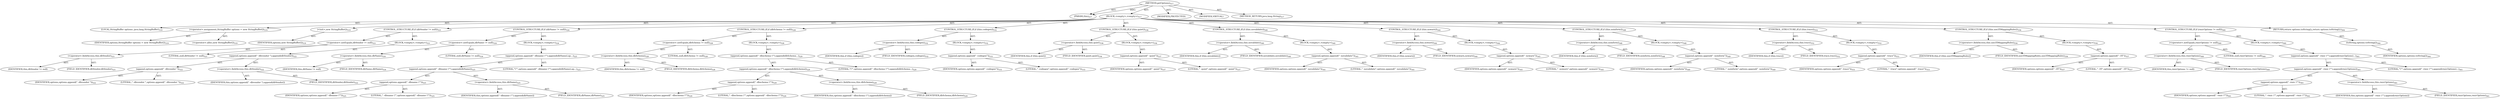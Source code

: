 digraph "getOptions" {  
"111669149723" [label = <(METHOD,getOptions)<SUB>517</SUB>> ]
"115964117051" [label = <(PARAM,this)<SUB>517</SUB>> ]
"25769803820" [label = <(BLOCK,&lt;empty&gt;,&lt;empty&gt;)<SUB>517</SUB>> ]
"94489280527" [label = <(LOCAL,StringBuffer options: java.lang.StringBuffer)<SUB>519</SUB>> ]
"30064771255" [label = <(&lt;operator&gt;.assignment,StringBuffer options = new StringBuffer())<SUB>519</SUB>> ]
"68719476906" [label = <(IDENTIFIER,options,StringBuffer options = new StringBuffer())<SUB>519</SUB>> ]
"30064771256" [label = <(&lt;operator&gt;.alloc,new StringBuffer())<SUB>519</SUB>> ]
"30064771257" [label = <(&lt;init&gt;,new StringBuffer())<SUB>519</SUB>> ]
"68719476907" [label = <(IDENTIFIER,options,new StringBuffer())<SUB>519</SUB>> ]
"47244640271" [label = <(CONTROL_STRUCTURE,IF,if (dbVendor != null))<SUB>521</SUB>> ]
"30064771258" [label = <(&lt;operator&gt;.notEquals,dbVendor != null)<SUB>521</SUB>> ]
"30064771259" [label = <(&lt;operator&gt;.fieldAccess,this.dbVendor)<SUB>521</SUB>> ]
"68719476908" [label = <(IDENTIFIER,this,dbVendor != null)> ]
"55834574899" [label = <(FIELD_IDENTIFIER,dbVendor,dbVendor)<SUB>521</SUB>> ]
"90194313242" [label = <(LITERAL,null,dbVendor != null)<SUB>521</SUB>> ]
"25769803821" [label = <(BLOCK,&lt;empty&gt;,&lt;empty&gt;)<SUB>521</SUB>> ]
"30064771260" [label = <(append,options.append(&quot; -dbvendor &quot;).append(dbVendor))<SUB>522</SUB>> ]
"30064771261" [label = <(append,options.append(&quot; -dbvendor &quot;))<SUB>522</SUB>> ]
"68719476909" [label = <(IDENTIFIER,options,options.append(&quot; -dbvendor &quot;))<SUB>522</SUB>> ]
"90194313243" [label = <(LITERAL,&quot; -dbvendor &quot;,options.append(&quot; -dbvendor &quot;))<SUB>522</SUB>> ]
"30064771262" [label = <(&lt;operator&gt;.fieldAccess,this.dbVendor)<SUB>522</SUB>> ]
"68719476910" [label = <(IDENTIFIER,this,options.append(&quot; -dbvendor &quot;).append(dbVendor))> ]
"55834574900" [label = <(FIELD_IDENTIFIER,dbVendor,dbVendor)<SUB>522</SUB>> ]
"47244640272" [label = <(CONTROL_STRUCTURE,IF,if (dbName != null))<SUB>524</SUB>> ]
"30064771263" [label = <(&lt;operator&gt;.notEquals,dbName != null)<SUB>524</SUB>> ]
"30064771264" [label = <(&lt;operator&gt;.fieldAccess,this.dbName)<SUB>524</SUB>> ]
"68719476911" [label = <(IDENTIFIER,this,dbName != null)> ]
"55834574901" [label = <(FIELD_IDENTIFIER,dbName,dbName)<SUB>524</SUB>> ]
"90194313244" [label = <(LITERAL,null,dbName != null)<SUB>524</SUB>> ]
"25769803822" [label = <(BLOCK,&lt;empty&gt;,&lt;empty&gt;)<SUB>524</SUB>> ]
"30064771265" [label = <(append,options.append(&quot; -dbname \&quot;&quot;).append(dbName).ap...)<SUB>525</SUB>> ]
"30064771266" [label = <(append,options.append(&quot; -dbname \&quot;&quot;).append(dbName))<SUB>525</SUB>> ]
"30064771267" [label = <(append,options.append(&quot; -dbname \&quot;&quot;))<SUB>525</SUB>> ]
"68719476912" [label = <(IDENTIFIER,options,options.append(&quot; -dbname \&quot;&quot;))<SUB>525</SUB>> ]
"90194313245" [label = <(LITERAL,&quot; -dbname \&quot;&quot;,options.append(&quot; -dbname \&quot;&quot;))<SUB>525</SUB>> ]
"30064771268" [label = <(&lt;operator&gt;.fieldAccess,this.dbName)<SUB>525</SUB>> ]
"68719476913" [label = <(IDENTIFIER,this,options.append(&quot; -dbname \&quot;&quot;).append(dbName))> ]
"55834574902" [label = <(FIELD_IDENTIFIER,dbName,dbName)<SUB>525</SUB>> ]
"90194313246" [label = <(LITERAL,&quot;\&quot;&quot;,options.append(&quot; -dbname \&quot;&quot;).append(dbName).ap...)<SUB>525</SUB>> ]
"47244640273" [label = <(CONTROL_STRUCTURE,IF,if (dbSchema != null))<SUB>528</SUB>> ]
"30064771269" [label = <(&lt;operator&gt;.notEquals,dbSchema != null)<SUB>528</SUB>> ]
"30064771270" [label = <(&lt;operator&gt;.fieldAccess,this.dbSchema)<SUB>528</SUB>> ]
"68719476914" [label = <(IDENTIFIER,this,dbSchema != null)> ]
"55834574903" [label = <(FIELD_IDENTIFIER,dbSchema,dbSchema)<SUB>528</SUB>> ]
"90194313247" [label = <(LITERAL,null,dbSchema != null)<SUB>528</SUB>> ]
"25769803823" [label = <(BLOCK,&lt;empty&gt;,&lt;empty&gt;)<SUB>528</SUB>> ]
"30064771271" [label = <(append,options.append(&quot; -dbschema \&quot;&quot;).append(dbSchema...)<SUB>529</SUB>> ]
"30064771272" [label = <(append,options.append(&quot; -dbschema \&quot;&quot;).append(dbSchema))<SUB>529</SUB>> ]
"30064771273" [label = <(append,options.append(&quot; -dbschema \&quot;&quot;))<SUB>529</SUB>> ]
"68719476915" [label = <(IDENTIFIER,options,options.append(&quot; -dbschema \&quot;&quot;))<SUB>529</SUB>> ]
"90194313248" [label = <(LITERAL,&quot; -dbschema \&quot;&quot;,options.append(&quot; -dbschema \&quot;&quot;))<SUB>529</SUB>> ]
"30064771274" [label = <(&lt;operator&gt;.fieldAccess,this.dbSchema)<SUB>529</SUB>> ]
"68719476916" [label = <(IDENTIFIER,this,options.append(&quot; -dbschema \&quot;&quot;).append(dbSchema))> ]
"55834574904" [label = <(FIELD_IDENTIFIER,dbSchema,dbSchema)<SUB>529</SUB>> ]
"90194313249" [label = <(LITERAL,&quot;\&quot;&quot;,options.append(&quot; -dbschema \&quot;&quot;).append(dbSchema...)<SUB>529</SUB>> ]
"47244640274" [label = <(CONTROL_STRUCTURE,IF,if (this.codegen))<SUB>532</SUB>> ]
"30064771275" [label = <(&lt;operator&gt;.fieldAccess,this.codegen)<SUB>532</SUB>> ]
"68719476917" [label = <(IDENTIFIER,this,if (this.codegen))> ]
"55834574905" [label = <(FIELD_IDENTIFIER,codegen,codegen)<SUB>532</SUB>> ]
"25769803824" [label = <(BLOCK,&lt;empty&gt;,&lt;empty&gt;)<SUB>532</SUB>> ]
"30064771276" [label = <(append,options.append(&quot; -codegen&quot;))<SUB>533</SUB>> ]
"68719476918" [label = <(IDENTIFIER,options,options.append(&quot; -codegen&quot;))<SUB>533</SUB>> ]
"90194313250" [label = <(LITERAL,&quot; -codegen&quot;,options.append(&quot; -codegen&quot;))<SUB>533</SUB>> ]
"47244640275" [label = <(CONTROL_STRUCTURE,IF,if (this.quiet))<SUB>536</SUB>> ]
"30064771277" [label = <(&lt;operator&gt;.fieldAccess,this.quiet)<SUB>536</SUB>> ]
"68719476919" [label = <(IDENTIFIER,this,if (this.quiet))> ]
"55834574906" [label = <(FIELD_IDENTIFIER,quiet,quiet)<SUB>536</SUB>> ]
"25769803825" [label = <(BLOCK,&lt;empty&gt;,&lt;empty&gt;)<SUB>536</SUB>> ]
"30064771278" [label = <(append,options.append(&quot; -quiet&quot;))<SUB>537</SUB>> ]
"68719476920" [label = <(IDENTIFIER,options,options.append(&quot; -quiet&quot;))<SUB>537</SUB>> ]
"90194313251" [label = <(LITERAL,&quot; -quiet&quot;,options.append(&quot; -quiet&quot;))<SUB>537</SUB>> ]
"47244640276" [label = <(CONTROL_STRUCTURE,IF,if (this.novalidate))<SUB>540</SUB>> ]
"30064771279" [label = <(&lt;operator&gt;.fieldAccess,this.novalidate)<SUB>540</SUB>> ]
"68719476921" [label = <(IDENTIFIER,this,if (this.novalidate))> ]
"55834574907" [label = <(FIELD_IDENTIFIER,novalidate,novalidate)<SUB>540</SUB>> ]
"25769803826" [label = <(BLOCK,&lt;empty&gt;,&lt;empty&gt;)<SUB>540</SUB>> ]
"30064771280" [label = <(append,options.append(&quot; -novalidate&quot;))<SUB>541</SUB>> ]
"68719476922" [label = <(IDENTIFIER,options,options.append(&quot; -novalidate&quot;))<SUB>541</SUB>> ]
"90194313252" [label = <(LITERAL,&quot; -novalidate&quot;,options.append(&quot; -novalidate&quot;))<SUB>541</SUB>> ]
"47244640277" [label = <(CONTROL_STRUCTURE,IF,if (this.nowarn))<SUB>544</SUB>> ]
"30064771281" [label = <(&lt;operator&gt;.fieldAccess,this.nowarn)<SUB>544</SUB>> ]
"68719476923" [label = <(IDENTIFIER,this,if (this.nowarn))> ]
"55834574908" [label = <(FIELD_IDENTIFIER,nowarn,nowarn)<SUB>544</SUB>> ]
"25769803827" [label = <(BLOCK,&lt;empty&gt;,&lt;empty&gt;)<SUB>544</SUB>> ]
"30064771282" [label = <(append,options.append(&quot; -nowarn&quot;))<SUB>545</SUB>> ]
"68719476924" [label = <(IDENTIFIER,options,options.append(&quot; -nowarn&quot;))<SUB>545</SUB>> ]
"90194313253" [label = <(LITERAL,&quot; -nowarn&quot;,options.append(&quot; -nowarn&quot;))<SUB>545</SUB>> ]
"47244640278" [label = <(CONTROL_STRUCTURE,IF,if (this.noinform))<SUB>548</SUB>> ]
"30064771283" [label = <(&lt;operator&gt;.fieldAccess,this.noinform)<SUB>548</SUB>> ]
"68719476925" [label = <(IDENTIFIER,this,if (this.noinform))> ]
"55834574909" [label = <(FIELD_IDENTIFIER,noinform,noinform)<SUB>548</SUB>> ]
"25769803828" [label = <(BLOCK,&lt;empty&gt;,&lt;empty&gt;)<SUB>548</SUB>> ]
"30064771284" [label = <(append,options.append(&quot; -noinform&quot;))<SUB>549</SUB>> ]
"68719476926" [label = <(IDENTIFIER,options,options.append(&quot; -noinform&quot;))<SUB>549</SUB>> ]
"90194313254" [label = <(LITERAL,&quot; -noinform&quot;,options.append(&quot; -noinform&quot;))<SUB>549</SUB>> ]
"47244640279" [label = <(CONTROL_STRUCTURE,IF,if (this.trace))<SUB>552</SUB>> ]
"30064771285" [label = <(&lt;operator&gt;.fieldAccess,this.trace)<SUB>552</SUB>> ]
"68719476927" [label = <(IDENTIFIER,this,if (this.trace))> ]
"55834574910" [label = <(FIELD_IDENTIFIER,trace,trace)<SUB>552</SUB>> ]
"25769803829" [label = <(BLOCK,&lt;empty&gt;,&lt;empty&gt;)<SUB>552</SUB>> ]
"30064771286" [label = <(append,options.append(&quot; -trace&quot;))<SUB>553</SUB>> ]
"68719476928" [label = <(IDENTIFIER,options,options.append(&quot; -trace&quot;))<SUB>553</SUB>> ]
"90194313255" [label = <(LITERAL,&quot; -trace&quot;,options.append(&quot; -trace&quot;))<SUB>553</SUB>> ]
"47244640280" [label = <(CONTROL_STRUCTURE,IF,if (this.use35MappingRules))<SUB>556</SUB>> ]
"30064771287" [label = <(&lt;operator&gt;.fieldAccess,this.use35MappingRules)<SUB>556</SUB>> ]
"68719476929" [label = <(IDENTIFIER,this,if (this.use35MappingRules))> ]
"55834574911" [label = <(FIELD_IDENTIFIER,use35MappingRules,use35MappingRules)<SUB>556</SUB>> ]
"25769803830" [label = <(BLOCK,&lt;empty&gt;,&lt;empty&gt;)<SUB>556</SUB>> ]
"30064771288" [label = <(append,options.append(&quot; -35&quot;))<SUB>557</SUB>> ]
"68719476930" [label = <(IDENTIFIER,options,options.append(&quot; -35&quot;))<SUB>557</SUB>> ]
"90194313256" [label = <(LITERAL,&quot; -35&quot;,options.append(&quot; -35&quot;))<SUB>557</SUB>> ]
"47244640281" [label = <(CONTROL_STRUCTURE,IF,if (rmicOptions != null))<SUB>560</SUB>> ]
"30064771289" [label = <(&lt;operator&gt;.notEquals,rmicOptions != null)<SUB>560</SUB>> ]
"30064771290" [label = <(&lt;operator&gt;.fieldAccess,this.rmicOptions)<SUB>560</SUB>> ]
"68719476931" [label = <(IDENTIFIER,this,rmicOptions != null)> ]
"55834574912" [label = <(FIELD_IDENTIFIER,rmicOptions,rmicOptions)<SUB>560</SUB>> ]
"90194313257" [label = <(LITERAL,null,rmicOptions != null)<SUB>560</SUB>> ]
"25769803831" [label = <(BLOCK,&lt;empty&gt;,&lt;empty&gt;)<SUB>560</SUB>> ]
"30064771291" [label = <(append,options.append(&quot; -rmic \&quot;&quot;).append(rmicOptions)...)<SUB>561</SUB>> ]
"30064771292" [label = <(append,options.append(&quot; -rmic \&quot;&quot;).append(rmicOptions))<SUB>561</SUB>> ]
"30064771293" [label = <(append,options.append(&quot; -rmic \&quot;&quot;))<SUB>561</SUB>> ]
"68719476932" [label = <(IDENTIFIER,options,options.append(&quot; -rmic \&quot;&quot;))<SUB>561</SUB>> ]
"90194313258" [label = <(LITERAL,&quot; -rmic \&quot;&quot;,options.append(&quot; -rmic \&quot;&quot;))<SUB>561</SUB>> ]
"30064771294" [label = <(&lt;operator&gt;.fieldAccess,this.rmicOptions)<SUB>561</SUB>> ]
"68719476933" [label = <(IDENTIFIER,this,options.append(&quot; -rmic \&quot;&quot;).append(rmicOptions))> ]
"55834574913" [label = <(FIELD_IDENTIFIER,rmicOptions,rmicOptions)<SUB>561</SUB>> ]
"90194313259" [label = <(LITERAL,&quot;\&quot;&quot;,options.append(&quot; -rmic \&quot;&quot;).append(rmicOptions)...)<SUB>561</SUB>> ]
"146028888069" [label = <(RETURN,return options.toString();,return options.toString();)<SUB>564</SUB>> ]
"30064771295" [label = <(toString,options.toString())<SUB>564</SUB>> ]
"68719476934" [label = <(IDENTIFIER,options,options.toString())<SUB>564</SUB>> ]
"133143986264" [label = <(MODIFIER,PROTECTED)> ]
"133143986265" [label = <(MODIFIER,VIRTUAL)> ]
"128849018907" [label = <(METHOD_RETURN,java.lang.String)<SUB>517</SUB>> ]
  "111669149723" -> "115964117051"  [ label = "AST: "] 
  "111669149723" -> "25769803820"  [ label = "AST: "] 
  "111669149723" -> "133143986264"  [ label = "AST: "] 
  "111669149723" -> "133143986265"  [ label = "AST: "] 
  "111669149723" -> "128849018907"  [ label = "AST: "] 
  "25769803820" -> "94489280527"  [ label = "AST: "] 
  "25769803820" -> "30064771255"  [ label = "AST: "] 
  "25769803820" -> "30064771257"  [ label = "AST: "] 
  "25769803820" -> "47244640271"  [ label = "AST: "] 
  "25769803820" -> "47244640272"  [ label = "AST: "] 
  "25769803820" -> "47244640273"  [ label = "AST: "] 
  "25769803820" -> "47244640274"  [ label = "AST: "] 
  "25769803820" -> "47244640275"  [ label = "AST: "] 
  "25769803820" -> "47244640276"  [ label = "AST: "] 
  "25769803820" -> "47244640277"  [ label = "AST: "] 
  "25769803820" -> "47244640278"  [ label = "AST: "] 
  "25769803820" -> "47244640279"  [ label = "AST: "] 
  "25769803820" -> "47244640280"  [ label = "AST: "] 
  "25769803820" -> "47244640281"  [ label = "AST: "] 
  "25769803820" -> "146028888069"  [ label = "AST: "] 
  "30064771255" -> "68719476906"  [ label = "AST: "] 
  "30064771255" -> "30064771256"  [ label = "AST: "] 
  "30064771257" -> "68719476907"  [ label = "AST: "] 
  "47244640271" -> "30064771258"  [ label = "AST: "] 
  "47244640271" -> "25769803821"  [ label = "AST: "] 
  "30064771258" -> "30064771259"  [ label = "AST: "] 
  "30064771258" -> "90194313242"  [ label = "AST: "] 
  "30064771259" -> "68719476908"  [ label = "AST: "] 
  "30064771259" -> "55834574899"  [ label = "AST: "] 
  "25769803821" -> "30064771260"  [ label = "AST: "] 
  "30064771260" -> "30064771261"  [ label = "AST: "] 
  "30064771260" -> "30064771262"  [ label = "AST: "] 
  "30064771261" -> "68719476909"  [ label = "AST: "] 
  "30064771261" -> "90194313243"  [ label = "AST: "] 
  "30064771262" -> "68719476910"  [ label = "AST: "] 
  "30064771262" -> "55834574900"  [ label = "AST: "] 
  "47244640272" -> "30064771263"  [ label = "AST: "] 
  "47244640272" -> "25769803822"  [ label = "AST: "] 
  "30064771263" -> "30064771264"  [ label = "AST: "] 
  "30064771263" -> "90194313244"  [ label = "AST: "] 
  "30064771264" -> "68719476911"  [ label = "AST: "] 
  "30064771264" -> "55834574901"  [ label = "AST: "] 
  "25769803822" -> "30064771265"  [ label = "AST: "] 
  "30064771265" -> "30064771266"  [ label = "AST: "] 
  "30064771265" -> "90194313246"  [ label = "AST: "] 
  "30064771266" -> "30064771267"  [ label = "AST: "] 
  "30064771266" -> "30064771268"  [ label = "AST: "] 
  "30064771267" -> "68719476912"  [ label = "AST: "] 
  "30064771267" -> "90194313245"  [ label = "AST: "] 
  "30064771268" -> "68719476913"  [ label = "AST: "] 
  "30064771268" -> "55834574902"  [ label = "AST: "] 
  "47244640273" -> "30064771269"  [ label = "AST: "] 
  "47244640273" -> "25769803823"  [ label = "AST: "] 
  "30064771269" -> "30064771270"  [ label = "AST: "] 
  "30064771269" -> "90194313247"  [ label = "AST: "] 
  "30064771270" -> "68719476914"  [ label = "AST: "] 
  "30064771270" -> "55834574903"  [ label = "AST: "] 
  "25769803823" -> "30064771271"  [ label = "AST: "] 
  "30064771271" -> "30064771272"  [ label = "AST: "] 
  "30064771271" -> "90194313249"  [ label = "AST: "] 
  "30064771272" -> "30064771273"  [ label = "AST: "] 
  "30064771272" -> "30064771274"  [ label = "AST: "] 
  "30064771273" -> "68719476915"  [ label = "AST: "] 
  "30064771273" -> "90194313248"  [ label = "AST: "] 
  "30064771274" -> "68719476916"  [ label = "AST: "] 
  "30064771274" -> "55834574904"  [ label = "AST: "] 
  "47244640274" -> "30064771275"  [ label = "AST: "] 
  "47244640274" -> "25769803824"  [ label = "AST: "] 
  "30064771275" -> "68719476917"  [ label = "AST: "] 
  "30064771275" -> "55834574905"  [ label = "AST: "] 
  "25769803824" -> "30064771276"  [ label = "AST: "] 
  "30064771276" -> "68719476918"  [ label = "AST: "] 
  "30064771276" -> "90194313250"  [ label = "AST: "] 
  "47244640275" -> "30064771277"  [ label = "AST: "] 
  "47244640275" -> "25769803825"  [ label = "AST: "] 
  "30064771277" -> "68719476919"  [ label = "AST: "] 
  "30064771277" -> "55834574906"  [ label = "AST: "] 
  "25769803825" -> "30064771278"  [ label = "AST: "] 
  "30064771278" -> "68719476920"  [ label = "AST: "] 
  "30064771278" -> "90194313251"  [ label = "AST: "] 
  "47244640276" -> "30064771279"  [ label = "AST: "] 
  "47244640276" -> "25769803826"  [ label = "AST: "] 
  "30064771279" -> "68719476921"  [ label = "AST: "] 
  "30064771279" -> "55834574907"  [ label = "AST: "] 
  "25769803826" -> "30064771280"  [ label = "AST: "] 
  "30064771280" -> "68719476922"  [ label = "AST: "] 
  "30064771280" -> "90194313252"  [ label = "AST: "] 
  "47244640277" -> "30064771281"  [ label = "AST: "] 
  "47244640277" -> "25769803827"  [ label = "AST: "] 
  "30064771281" -> "68719476923"  [ label = "AST: "] 
  "30064771281" -> "55834574908"  [ label = "AST: "] 
  "25769803827" -> "30064771282"  [ label = "AST: "] 
  "30064771282" -> "68719476924"  [ label = "AST: "] 
  "30064771282" -> "90194313253"  [ label = "AST: "] 
  "47244640278" -> "30064771283"  [ label = "AST: "] 
  "47244640278" -> "25769803828"  [ label = "AST: "] 
  "30064771283" -> "68719476925"  [ label = "AST: "] 
  "30064771283" -> "55834574909"  [ label = "AST: "] 
  "25769803828" -> "30064771284"  [ label = "AST: "] 
  "30064771284" -> "68719476926"  [ label = "AST: "] 
  "30064771284" -> "90194313254"  [ label = "AST: "] 
  "47244640279" -> "30064771285"  [ label = "AST: "] 
  "47244640279" -> "25769803829"  [ label = "AST: "] 
  "30064771285" -> "68719476927"  [ label = "AST: "] 
  "30064771285" -> "55834574910"  [ label = "AST: "] 
  "25769803829" -> "30064771286"  [ label = "AST: "] 
  "30064771286" -> "68719476928"  [ label = "AST: "] 
  "30064771286" -> "90194313255"  [ label = "AST: "] 
  "47244640280" -> "30064771287"  [ label = "AST: "] 
  "47244640280" -> "25769803830"  [ label = "AST: "] 
  "30064771287" -> "68719476929"  [ label = "AST: "] 
  "30064771287" -> "55834574911"  [ label = "AST: "] 
  "25769803830" -> "30064771288"  [ label = "AST: "] 
  "30064771288" -> "68719476930"  [ label = "AST: "] 
  "30064771288" -> "90194313256"  [ label = "AST: "] 
  "47244640281" -> "30064771289"  [ label = "AST: "] 
  "47244640281" -> "25769803831"  [ label = "AST: "] 
  "30064771289" -> "30064771290"  [ label = "AST: "] 
  "30064771289" -> "90194313257"  [ label = "AST: "] 
  "30064771290" -> "68719476931"  [ label = "AST: "] 
  "30064771290" -> "55834574912"  [ label = "AST: "] 
  "25769803831" -> "30064771291"  [ label = "AST: "] 
  "30064771291" -> "30064771292"  [ label = "AST: "] 
  "30064771291" -> "90194313259"  [ label = "AST: "] 
  "30064771292" -> "30064771293"  [ label = "AST: "] 
  "30064771292" -> "30064771294"  [ label = "AST: "] 
  "30064771293" -> "68719476932"  [ label = "AST: "] 
  "30064771293" -> "90194313258"  [ label = "AST: "] 
  "30064771294" -> "68719476933"  [ label = "AST: "] 
  "30064771294" -> "55834574913"  [ label = "AST: "] 
  "146028888069" -> "30064771295"  [ label = "AST: "] 
  "30064771295" -> "68719476934"  [ label = "AST: "] 
  "111669149723" -> "115964117051"  [ label = "DDG: "] 
}
